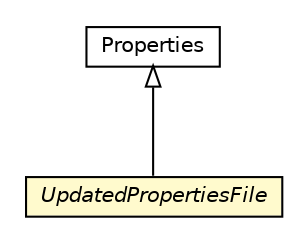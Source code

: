 #!/usr/local/bin/dot
#
# Class diagram 
# Generated by UMLGraph version 5.1 (http://www.umlgraph.org/)
#

digraph G {
	edge [fontname="Helvetica",fontsize=10,labelfontname="Helvetica",labelfontsize=10];
	node [fontname="Helvetica",fontsize=10,shape=plaintext];
	nodesep=0.25;
	ranksep=0.5;
	// org.universAAL.ui.ui.handler.web.html.UpdatedPropertiesFile
	c8360700 [label=<<table title="org.universAAL.ui.ui.handler.web.html.UpdatedPropertiesFile" border="0" cellborder="1" cellspacing="0" cellpadding="2" port="p" bgcolor="lemonChiffon" href="./UpdatedPropertiesFile.html">
		<tr><td><table border="0" cellspacing="0" cellpadding="1">
<tr><td align="center" balign="center"><font face="Helvetica-Oblique"> UpdatedPropertiesFile </font></td></tr>
		</table></td></tr>
		</table>>, fontname="Helvetica", fontcolor="black", fontsize=10.0];
	//org.universAAL.ui.ui.handler.web.html.UpdatedPropertiesFile extends java.util.Properties
	c8361191:p -> c8360700:p [dir=back,arrowtail=empty];
	// java.util.Properties
	c8361191 [label=<<table title="java.util.Properties" border="0" cellborder="1" cellspacing="0" cellpadding="2" port="p" href="http://java.sun.com/j2se/1.4.2/docs/api/java/util/Properties.html">
		<tr><td><table border="0" cellspacing="0" cellpadding="1">
<tr><td align="center" balign="center"> Properties </td></tr>
		</table></td></tr>
		</table>>, fontname="Helvetica", fontcolor="black", fontsize=10.0];
}


